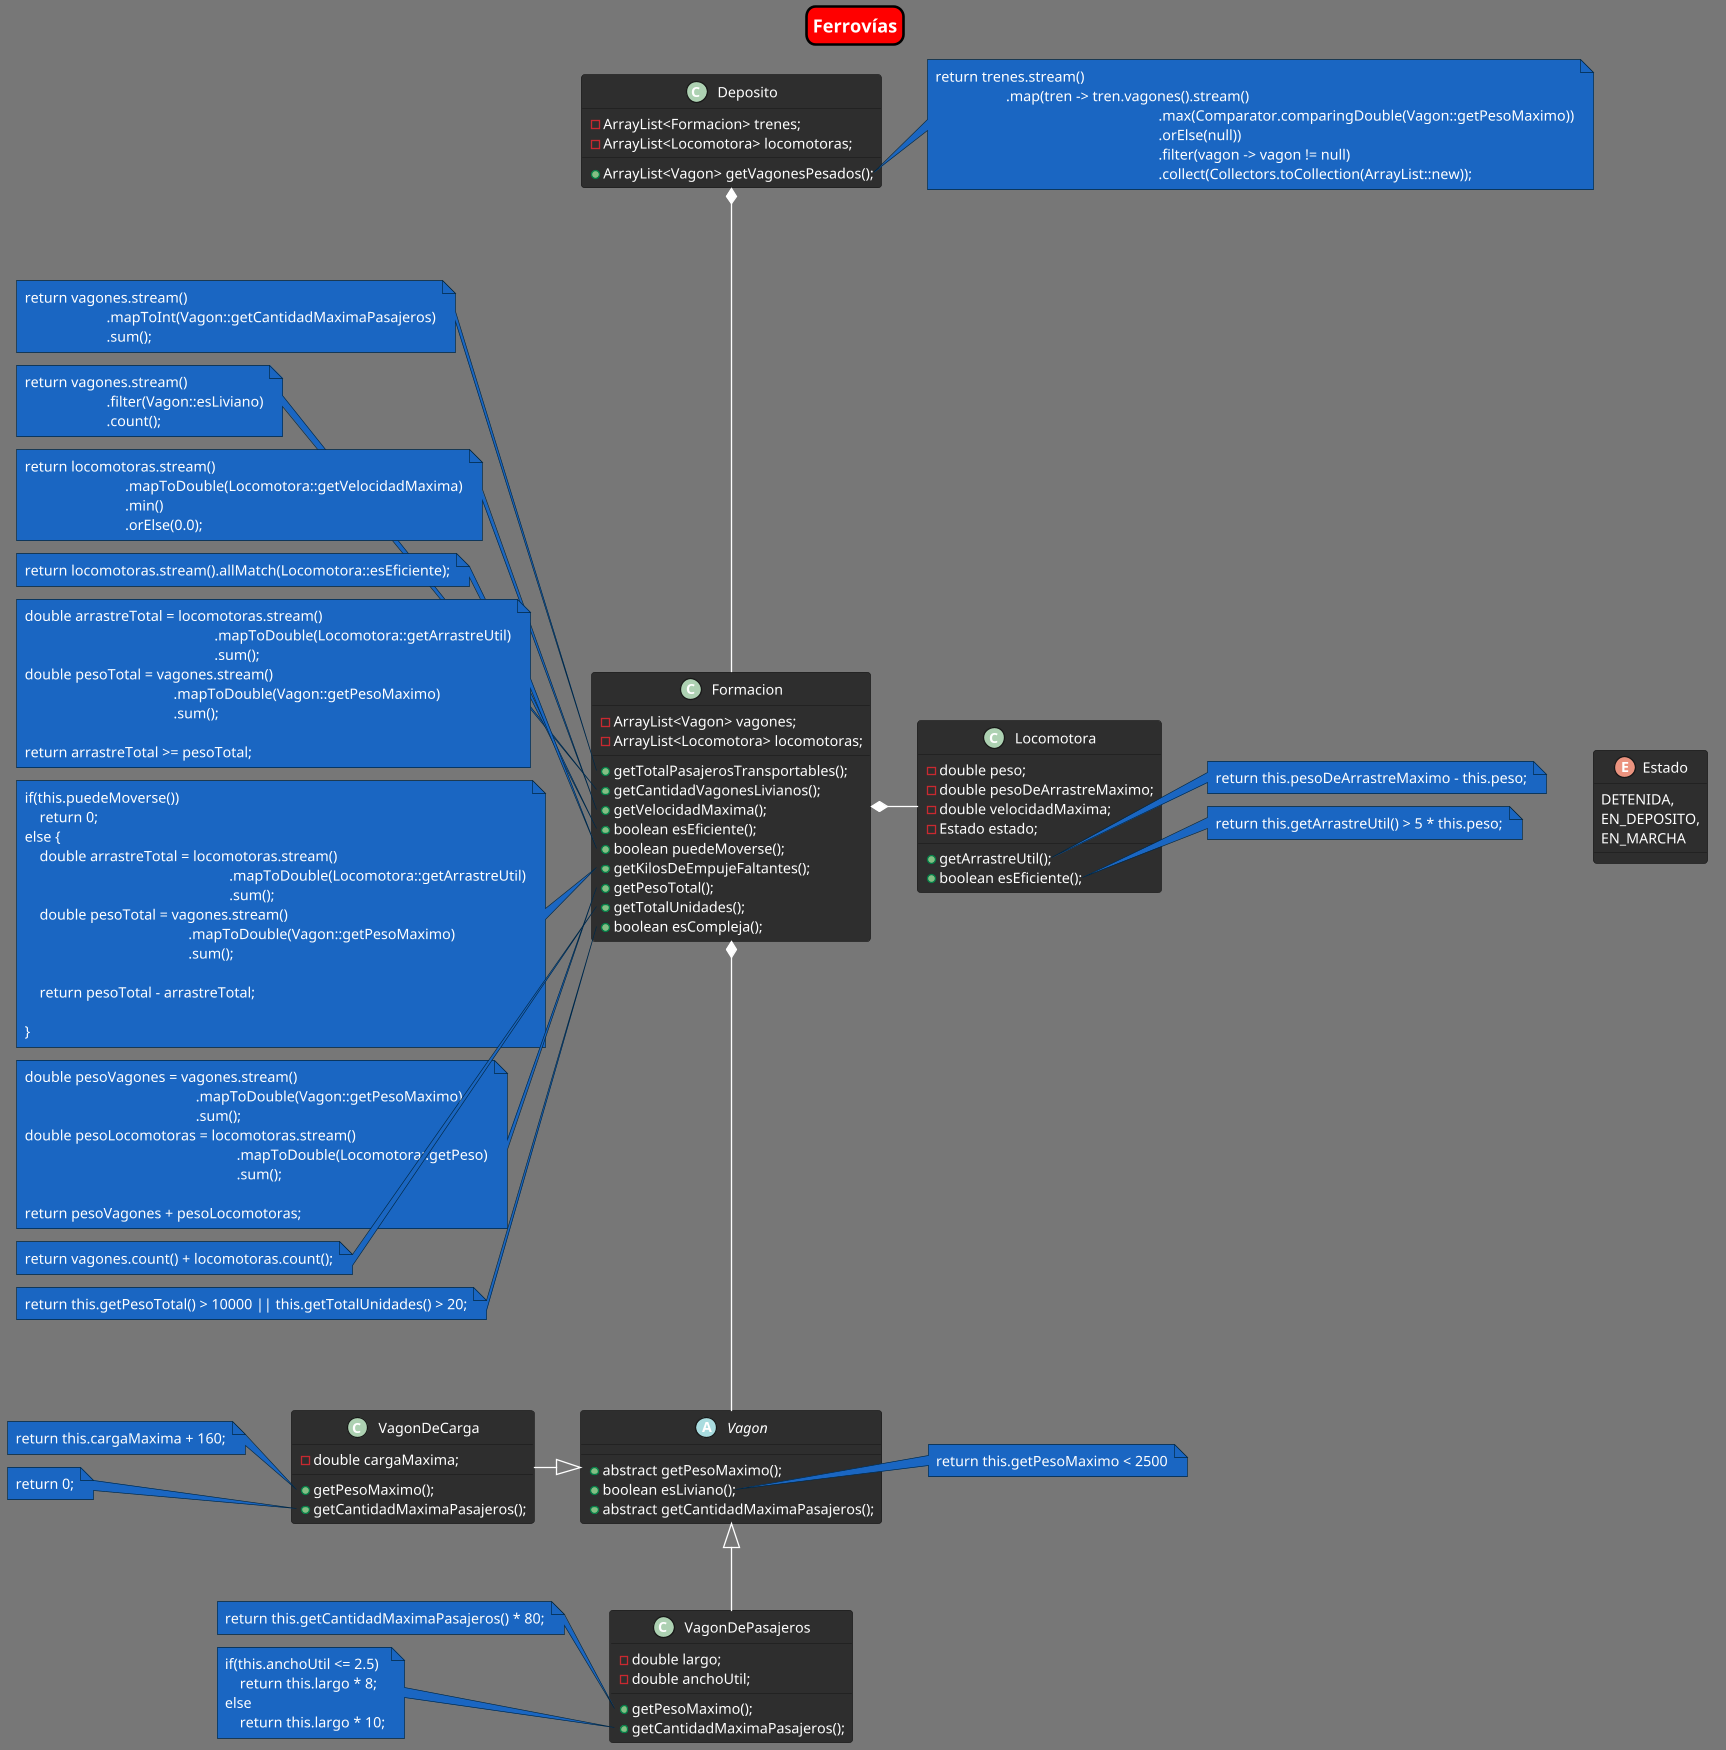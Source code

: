 @startuml
title "Ferrovías"
!theme reddress-darkblue
scale 1.3
'skinparam Linetype ortho
skinparam titleBorderRoundCorner 15
skinparam titleBorderThickness 2
skinparam titleBorderColor #000000
skinparam titleBackgroundColor #FF0000
skinparam defaultFontColor #FFFFFF
skinparam titleFontColor #FFFFFF


class Formacion {
    -ArrayList<Vagon> vagones;
    -ArrayList<Locomotora> locomotoras;

    +getTotalPasajerosTransportables();
    +getCantidadVagonesLivianos();
    +getVelocidadMaxima();
    +boolean esEficiente();
    +boolean puedeMoverse();
    +getKilosDeEmpujeFaltantes();
    +getPesoTotal();
    +getTotalUnidades();
    +boolean esCompleja();
}

class Locomotora {
    -double peso;
    -double pesoDeArrastreMaximo;
    -double velocidadMaxima;
    -Estado estado;

    +getArrastreUtil();
    +boolean esEficiente();
}

enum Estado {
    DETENIDA,
    EN_DEPOSITO,
    EN_MARCHA
}

abstract class Vagon {
    +abstract getPesoMaximo();
    +boolean esLiviano();
    +abstract getCantidadMaximaPasajeros();
}

class VagonDeCarga {
    -double cargaMaxima;

    +getPesoMaximo();
    +getCantidadMaximaPasajeros();
}

class VagonDePasajeros {
    -double largo;
    -double anchoUtil;

    +getPesoMaximo();
    +getCantidadMaximaPasajeros();
}

class Deposito {
    -ArrayList<Formacion> trenes;
    -ArrayList<Locomotora> locomotoras;

    +ArrayList<Vagon> getVagonesPesados();
}



'<<<<<<<<<<<<<< Relaciones <<<<<<<<<<<<<<
Deposito *-- Formacion

Formacion *-- Vagon
Formacion *-r- Locomotora

Vagon <|-l- VagonDeCarga
Vagon <|-- VagonDePasajeros

Locomotora -[hidden]r- Estado



'<<<<<<<<<<<<<< Notas <<<<<<<<<<<<<<

'<<<<<<<<<<<<<< Vagones <<<<<<<<<<<<<<
note right of Vagon::esLiviano
return this.getPesoMaximo < 2500
endnote

note left of VagonDePasajeros::getPesoMaximo
return this.getCantidadMaximaPasajeros() * 80;
endnote

note left of VagonDePasajeros::getCantidadMaximaPasajeros
if(this.anchoUtil <= 2.5)
    return this.largo * 8;
else
    return this.largo * 10;
endnote

note left of VagonDeCarga::getPesoMaximo
return this.cargaMaxima + 160;
endnote

note left of VagonDeCarga::getCantidadMaximaPasajeros
return 0;
endnote

'<<<<<<<<<<<<<< Locomotora <<<<<<<<<<<<<<
note right of Locomotora::getArrastreUtil
return this.pesoDeArrastreMaximo - this.peso;
endnote

note right of Locomotora::esEficiente
return this.getArrastreUtil() > 5 * this.peso;
endnote

'<<<<<<<<<<<<<< Formacion <<<<<<<<<<<<<<
note left of Formacion::getTotalPasajerosTransportables
return vagones.stream()
                      .mapToInt(Vagon::getCantidadMaximaPasajeros)
                      .sum();
endnote

note left of Formacion::getCantidadVagonesLivianos
return vagones.stream()
                      .filter(Vagon::esLiviano)
                      .count();
endnote

note left of Formacion::getVelocidadMaxima
return locomotoras.stream()
                           .mapToDouble(Locomotora::getVelocidadMaxima)
                           .min()
                           .orElse(0.0);
endnote

note left of Formacion::esEficiente
return locomotoras.stream().allMatch(Locomotora::esEficiente);
endnote

note left of Formacion::puedeMoverse
double arrastreTotal = locomotoras.stream()
                                                   .mapToDouble(Locomotora::getArrastreUtil)
                                                   .sum();
double pesoTotal = vagones.stream()
                                        .mapToDouble(Vagon::getPesoMaximo)
                                        .sum();

return arrastreTotal >= pesoTotal;
endnote

note left of Formacion::getKilosDeEmpujeFaltantes
if(this.puedeMoverse())
    return 0;
else {
    double arrastreTotal = locomotoras.stream()
                                                       .mapToDouble(Locomotora::getArrastreUtil)
                                                       .sum();
    double pesoTotal = vagones.stream()
                                            .mapToDouble(Vagon::getPesoMaximo)
                                            .sum();

    return pesoTotal - arrastreTotal;

}
endnote

note left of Formacion::getPesoTotal
double pesoVagones = vagones.stream()
                                              .mapToDouble(Vagon::getPesoMaximo)
                                              .sum();
double pesoLocomotoras = locomotoras.stream()
                                                         .mapToDouble(Locomotora::getPeso)
                                                         .sum();

return pesoVagones + pesoLocomotoras;
endnote

note left of Formacion::getTotalUnidades
return vagones.count() + locomotoras.count();
endnote

note left of Formacion::esCompleja
return this.getPesoTotal() > 10000 || this.getTotalUnidades() > 20;
endnote

'<<<<<<<<<<<<<< Deposito <<<<<<<<<<<<<<
note right of Deposito::getVagonesPesados
return trenes.stream()
                   .map(tren -> tren.vagones().stream()
                                                            .max(Comparator.comparingDouble(Vagon::getPesoMaximo))
                                                            .orElse(null))
                                                            .filter(vagon -> vagon != null)
                                                            .collect(Collectors.toCollection(ArrayList::new));
endnote

@enduml